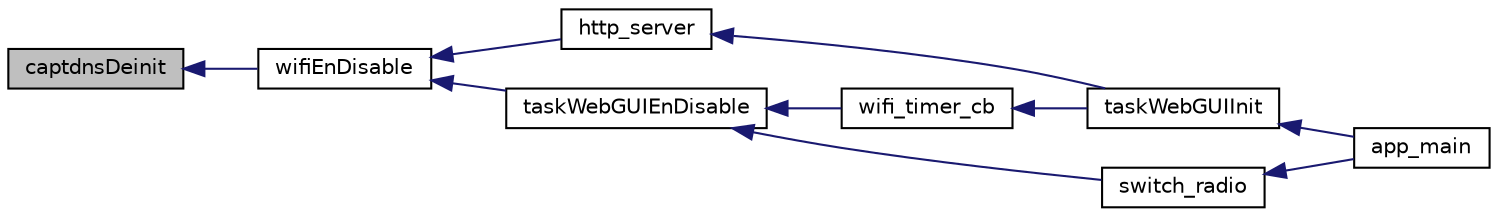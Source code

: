 digraph "captdnsDeinit"
{
  edge [fontname="Helvetica",fontsize="10",labelfontname="Helvetica",labelfontsize="10"];
  node [fontname="Helvetica",fontsize="10",shape=record];
  rankdir="LR";
  Node3 [label="captdnsDeinit",height=0.2,width=0.4,color="black", fillcolor="grey75", style="filled", fontcolor="black"];
  Node3 -> Node4 [dir="back",color="midnightblue",fontsize="10",style="solid",fontname="Helvetica"];
  Node4 [label="wifiEnDisable",height=0.2,width=0.4,color="black", fillcolor="white", style="filled",URL="$task__webgui_8c.html#a88f50c2c18db3f5be0149ec7921bf64b",tooltip="AP mode config, filled in init. "];
  Node4 -> Node5 [dir="back",color="midnightblue",fontsize="10",style="solid",fontname="Helvetica"];
  Node5 [label="http_server",height=0.2,width=0.4,color="black", fillcolor="white", style="filled",URL="$task__webgui_8c.html#adcc5b062c057f73762b1f19b2f6a8185",tooltip="Main webserver task. "];
  Node5 -> Node6 [dir="back",color="midnightblue",fontsize="10",style="solid",fontname="Helvetica"];
  Node6 [label="taskWebGUIInit",height=0.2,width=0.4,color="black", fillcolor="white", style="filled",URL="$task__webgui_8h.html#a669b9245d5040c0162481f7b24dbeea7",tooltip="Init the web / DNS server and the web gui. "];
  Node6 -> Node7 [dir="back",color="midnightblue",fontsize="10",style="solid",fontname="Helvetica"];
  Node7 [label="app_main",height=0.2,width=0.4,color="black", fillcolor="white", style="filled",URL="$flipmouse__fabi__esp32__kbdmouse__main_8c.html#abce06be17fc37d675118a678a8100a36",tooltip="Main task, created by esp-idf. "];
  Node4 -> Node8 [dir="back",color="midnightblue",fontsize="10",style="solid",fontname="Helvetica"];
  Node8 [label="taskWebGUIEnDisable",height=0.2,width=0.4,color="black", fillcolor="white", style="filled",URL="$task__webgui_8h.html#a907217aa3488ac68c36595c15da821e0",tooltip="En- or Disable WiFi interface. "];
  Node8 -> Node9 [dir="back",color="midnightblue",fontsize="10",style="solid",fontname="Helvetica"];
  Node9 [label="switch_radio",height=0.2,width=0.4,color="black", fillcolor="white", style="filled",URL="$flipmouse__fabi__esp32__kbdmouse__main_8c.html#a93e2ea21db142b4c7172565051a18cb1",tooltip="Switch radio mode. "];
  Node9 -> Node7 [dir="back",color="midnightblue",fontsize="10",style="solid",fontname="Helvetica"];
  Node8 -> Node10 [dir="back",color="midnightblue",fontsize="10",style="solid",fontname="Helvetica"];
  Node10 [label="wifi_timer_cb",height=0.2,width=0.4,color="black", fillcolor="white", style="filled",URL="$task__webgui_8c.html#ae5ad2f76f20781fd8c89e542bcc8a551",tooltip="Timer callback for disabling wifi. "];
  Node10 -> Node6 [dir="back",color="midnightblue",fontsize="10",style="solid",fontname="Helvetica"];
}
